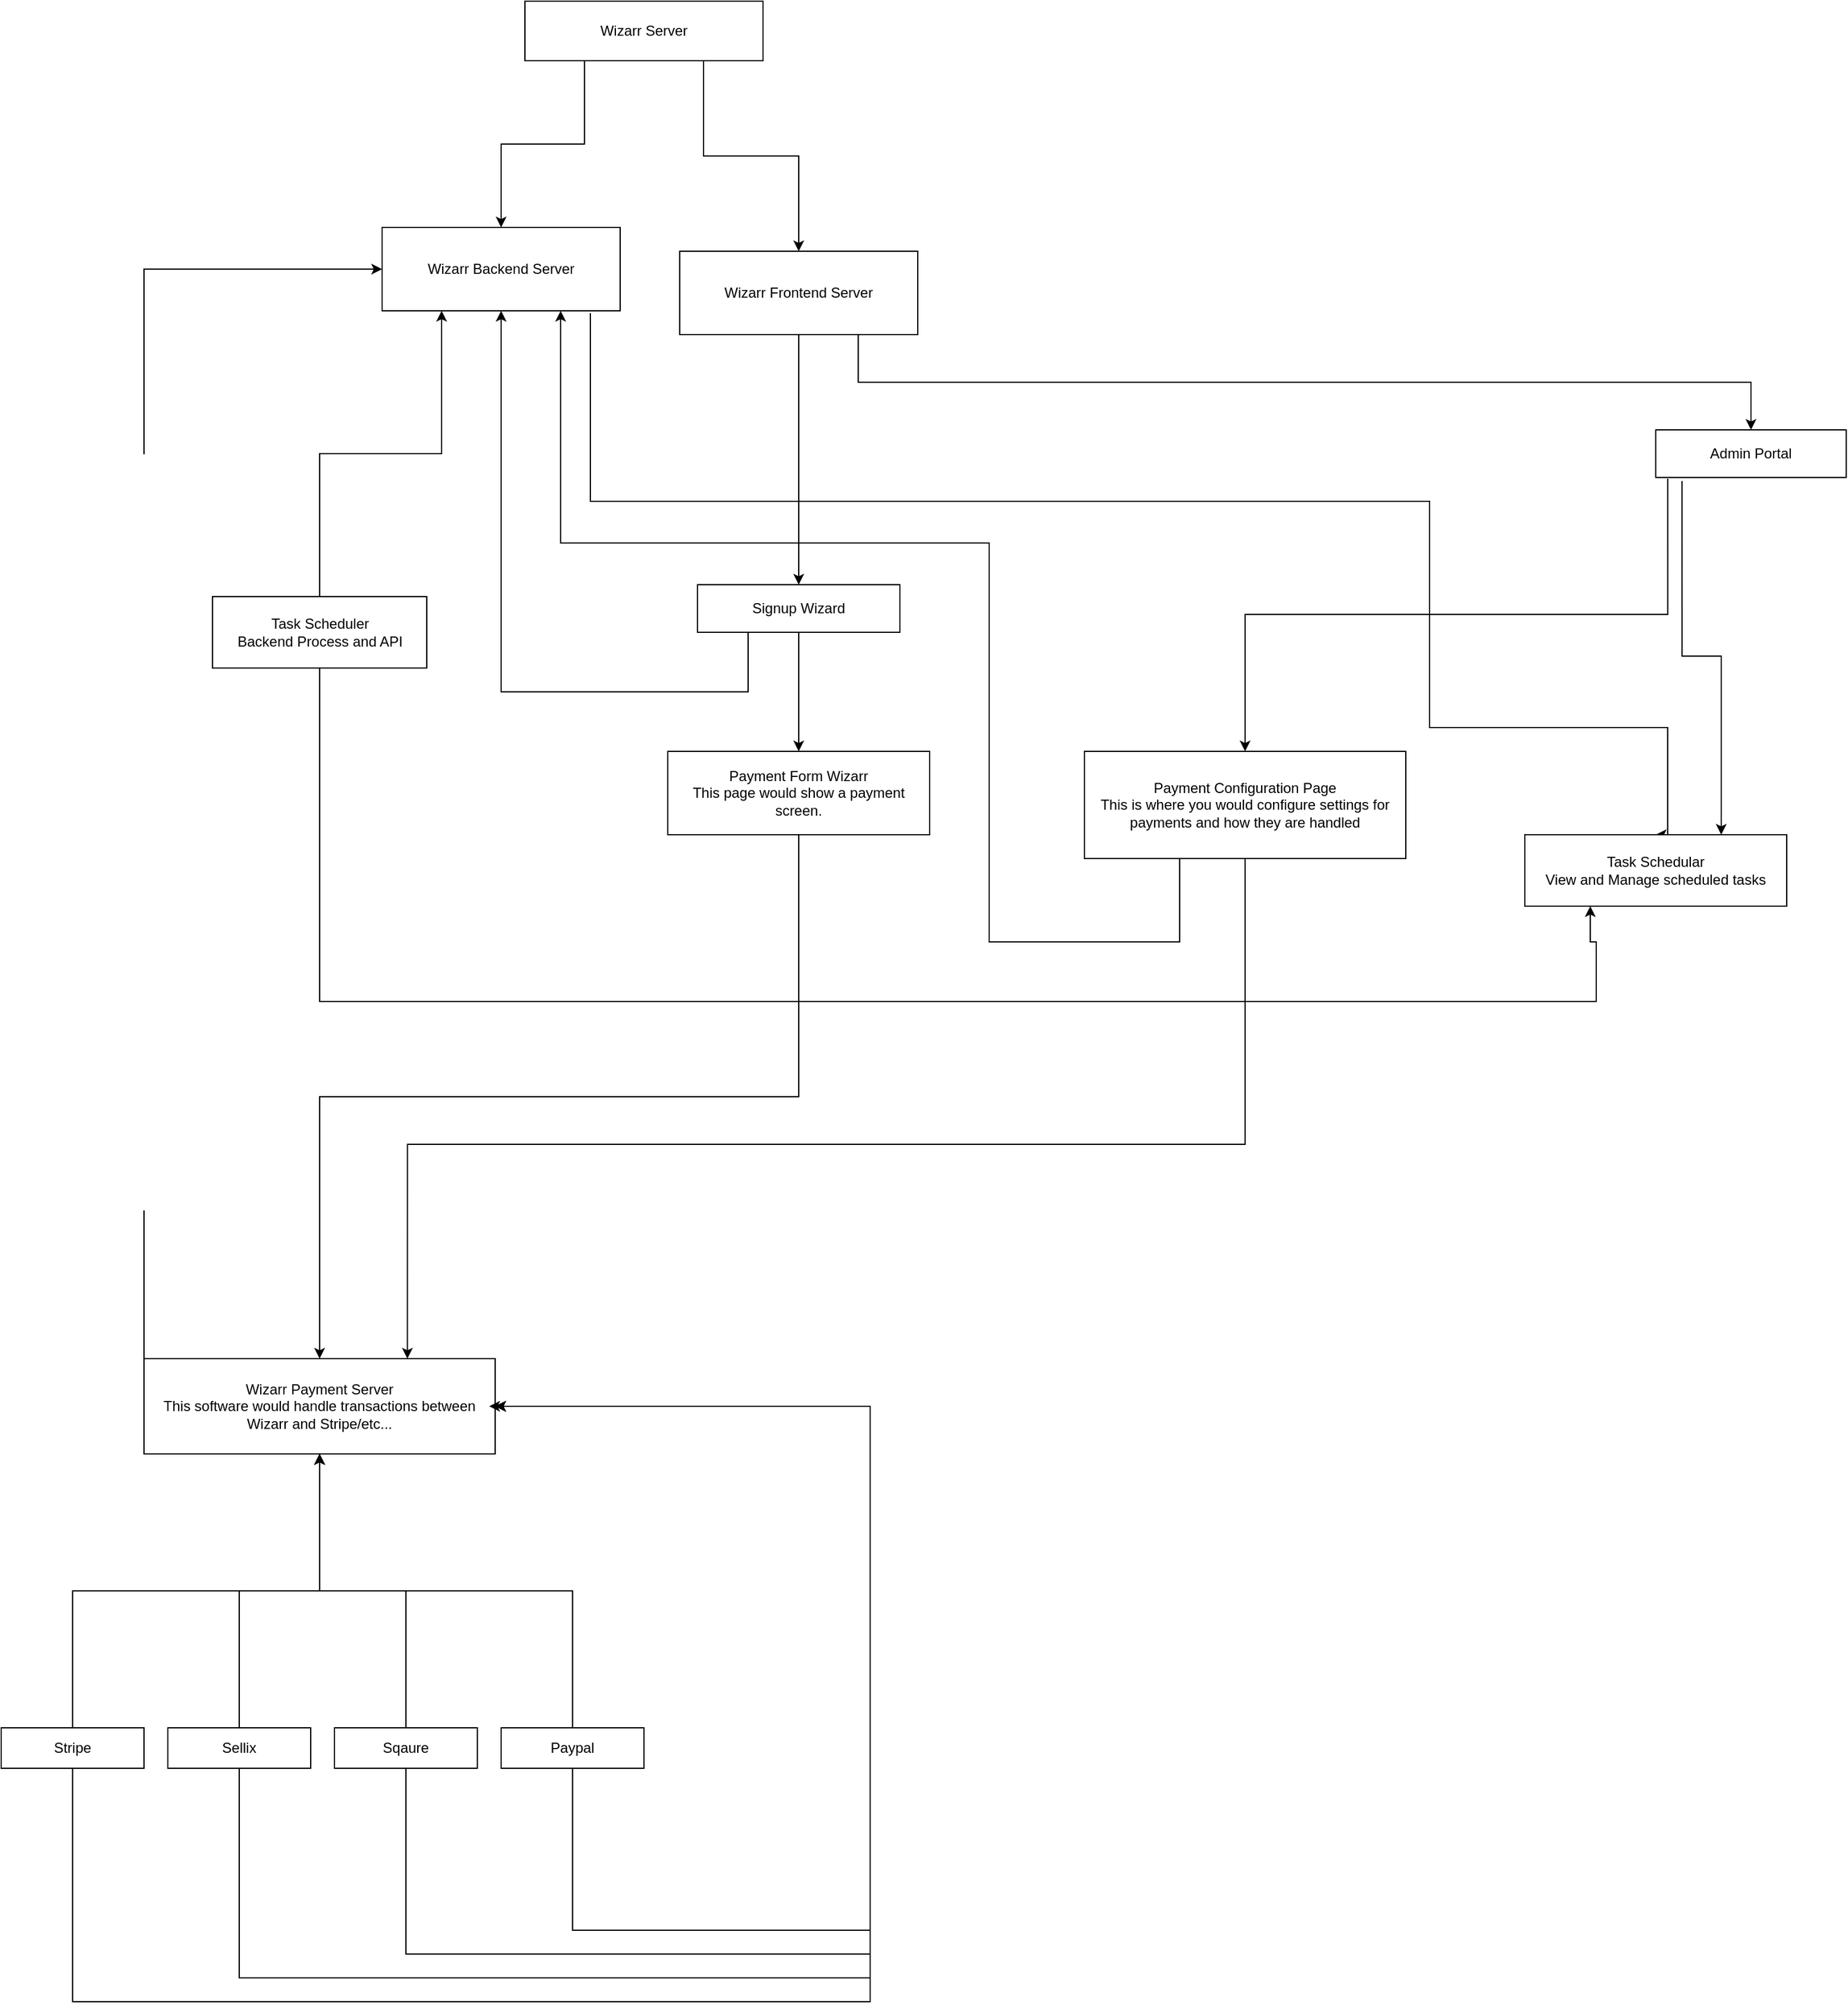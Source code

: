 <mxfile version="21.8.1" type="github">
  <diagram id="C5RBs43oDa-KdzZeNtuy" name="Page-1">
    <mxGraphModel dx="3131" dy="2325" grid="1" gridSize="10" guides="1" tooltips="1" connect="1" arrows="1" fold="1" page="1" pageScale="1" pageWidth="827" pageHeight="1169" math="0" shadow="0">
      <root>
        <mxCell id="WIyWlLk6GJQsqaUBKTNV-0" />
        <mxCell id="WIyWlLk6GJQsqaUBKTNV-1" parent="WIyWlLk6GJQsqaUBKTNV-0" />
        <mxCell id="pIVJt7jjB169_U8zp-Aa-2" style="edgeStyle=orthogonalEdgeStyle;rounded=0;orthogonalLoop=1;jettySize=auto;html=1;exitX=0.5;exitY=1;exitDx=0;exitDy=0;entryX=0.5;entryY=0;entryDx=0;entryDy=0;" parent="WIyWlLk6GJQsqaUBKTNV-1" source="pIVJt7jjB169_U8zp-Aa-0" target="pIVJt7jjB169_U8zp-Aa-1" edge="1">
          <mxGeometry relative="1" as="geometry" />
        </mxCell>
        <mxCell id="pIVJt7jjB169_U8zp-Aa-0" value="Payment Form Wizarr&lt;br&gt;This page would show a payment screen." style="rounded=0;whiteSpace=wrap;html=1;" parent="WIyWlLk6GJQsqaUBKTNV-1" vertex="1">
          <mxGeometry x="270" y="60" width="220" height="70" as="geometry" />
        </mxCell>
        <mxCell id="pIVJt7jjB169_U8zp-Aa-23" style="edgeStyle=orthogonalEdgeStyle;rounded=0;orthogonalLoop=1;jettySize=auto;html=1;exitX=0;exitY=0.5;exitDx=0;exitDy=0;entryX=0;entryY=0.5;entryDx=0;entryDy=0;" parent="WIyWlLk6GJQsqaUBKTNV-1" source="pIVJt7jjB169_U8zp-Aa-1" target="pIVJt7jjB169_U8zp-Aa-22" edge="1">
          <mxGeometry relative="1" as="geometry">
            <Array as="points">
              <mxPoint x="-170" y="340" />
              <mxPoint x="-170" y="-325" />
            </Array>
          </mxGeometry>
        </mxCell>
        <mxCell id="pIVJt7jjB169_U8zp-Aa-1" value="Wizarr Payment Server&lt;br&gt;This software would handle transactions between Wizarr and Stripe/etc..." style="rounded=0;whiteSpace=wrap;html=1;" parent="WIyWlLk6GJQsqaUBKTNV-1" vertex="1">
          <mxGeometry x="-170" y="570" width="295" height="80" as="geometry" />
        </mxCell>
        <mxCell id="pIVJt7jjB169_U8zp-Aa-7" style="edgeStyle=orthogonalEdgeStyle;rounded=0;orthogonalLoop=1;jettySize=auto;html=1;exitX=0.5;exitY=0;exitDx=0;exitDy=0;entryX=0.5;entryY=1;entryDx=0;entryDy=0;" parent="WIyWlLk6GJQsqaUBKTNV-1" source="pIVJt7jjB169_U8zp-Aa-3" target="pIVJt7jjB169_U8zp-Aa-1" edge="1">
          <mxGeometry relative="1" as="geometry" />
        </mxCell>
        <mxCell id="pIVJt7jjB169_U8zp-Aa-29" style="edgeStyle=orthogonalEdgeStyle;rounded=0;orthogonalLoop=1;jettySize=auto;html=1;exitX=0.5;exitY=1;exitDx=0;exitDy=0;entryX=1;entryY=0.5;entryDx=0;entryDy=0;" parent="WIyWlLk6GJQsqaUBKTNV-1" source="pIVJt7jjB169_U8zp-Aa-3" target="pIVJt7jjB169_U8zp-Aa-1" edge="1">
          <mxGeometry relative="1" as="geometry">
            <Array as="points">
              <mxPoint x="-230" y="1110" />
              <mxPoint x="440" y="1110" />
              <mxPoint x="440" y="610" />
            </Array>
          </mxGeometry>
        </mxCell>
        <mxCell id="pIVJt7jjB169_U8zp-Aa-3" value="Stripe" style="rounded=0;whiteSpace=wrap;html=1;" parent="WIyWlLk6GJQsqaUBKTNV-1" vertex="1">
          <mxGeometry x="-290" y="880" width="120" height="34" as="geometry" />
        </mxCell>
        <mxCell id="pIVJt7jjB169_U8zp-Aa-8" style="edgeStyle=orthogonalEdgeStyle;rounded=0;orthogonalLoop=1;jettySize=auto;html=1;exitX=0.5;exitY=0;exitDx=0;exitDy=0;" parent="WIyWlLk6GJQsqaUBKTNV-1" source="pIVJt7jjB169_U8zp-Aa-4" target="pIVJt7jjB169_U8zp-Aa-1" edge="1">
          <mxGeometry relative="1" as="geometry" />
        </mxCell>
        <mxCell id="pIVJt7jjB169_U8zp-Aa-30" style="edgeStyle=orthogonalEdgeStyle;rounded=0;orthogonalLoop=1;jettySize=auto;html=1;exitX=0.5;exitY=1;exitDx=0;exitDy=0;" parent="WIyWlLk6GJQsqaUBKTNV-1" source="pIVJt7jjB169_U8zp-Aa-4" edge="1">
          <mxGeometry relative="1" as="geometry">
            <mxPoint x="120" y="610" as="targetPoint" />
            <Array as="points">
              <mxPoint x="-90" y="1090" />
              <mxPoint x="440" y="1090" />
              <mxPoint x="440" y="610" />
            </Array>
          </mxGeometry>
        </mxCell>
        <mxCell id="pIVJt7jjB169_U8zp-Aa-4" value="Sellix" style="rounded=0;whiteSpace=wrap;html=1;" parent="WIyWlLk6GJQsqaUBKTNV-1" vertex="1">
          <mxGeometry x="-150" y="880" width="120" height="34" as="geometry" />
        </mxCell>
        <mxCell id="pIVJt7jjB169_U8zp-Aa-9" style="edgeStyle=orthogonalEdgeStyle;rounded=0;orthogonalLoop=1;jettySize=auto;html=1;exitX=0.5;exitY=0;exitDx=0;exitDy=0;" parent="WIyWlLk6GJQsqaUBKTNV-1" source="pIVJt7jjB169_U8zp-Aa-5" target="pIVJt7jjB169_U8zp-Aa-1" edge="1">
          <mxGeometry relative="1" as="geometry" />
        </mxCell>
        <mxCell id="pIVJt7jjB169_U8zp-Aa-31" style="edgeStyle=orthogonalEdgeStyle;rounded=0;orthogonalLoop=1;jettySize=auto;html=1;exitX=0.5;exitY=1;exitDx=0;exitDy=0;entryX=1;entryY=0.5;entryDx=0;entryDy=0;" parent="WIyWlLk6GJQsqaUBKTNV-1" source="pIVJt7jjB169_U8zp-Aa-5" target="pIVJt7jjB169_U8zp-Aa-1" edge="1">
          <mxGeometry relative="1" as="geometry">
            <Array as="points">
              <mxPoint x="50" y="1070" />
              <mxPoint x="440" y="1070" />
              <mxPoint x="440" y="610" />
            </Array>
          </mxGeometry>
        </mxCell>
        <mxCell id="pIVJt7jjB169_U8zp-Aa-5" value="Sqaure" style="rounded=0;whiteSpace=wrap;html=1;" parent="WIyWlLk6GJQsqaUBKTNV-1" vertex="1">
          <mxGeometry x="-10" y="880" width="120" height="34" as="geometry" />
        </mxCell>
        <mxCell id="pIVJt7jjB169_U8zp-Aa-10" style="edgeStyle=orthogonalEdgeStyle;rounded=0;orthogonalLoop=1;jettySize=auto;html=1;exitX=0.5;exitY=0;exitDx=0;exitDy=0;" parent="WIyWlLk6GJQsqaUBKTNV-1" source="pIVJt7jjB169_U8zp-Aa-6" target="pIVJt7jjB169_U8zp-Aa-1" edge="1">
          <mxGeometry relative="1" as="geometry" />
        </mxCell>
        <mxCell id="pIVJt7jjB169_U8zp-Aa-32" style="edgeStyle=orthogonalEdgeStyle;rounded=0;orthogonalLoop=1;jettySize=auto;html=1;exitX=0.5;exitY=1;exitDx=0;exitDy=0;entryX=1;entryY=0.5;entryDx=0;entryDy=0;" parent="WIyWlLk6GJQsqaUBKTNV-1" source="pIVJt7jjB169_U8zp-Aa-6" target="pIVJt7jjB169_U8zp-Aa-1" edge="1">
          <mxGeometry relative="1" as="geometry">
            <Array as="points">
              <mxPoint x="190" y="1050" />
              <mxPoint x="440" y="1050" />
              <mxPoint x="440" y="610" />
            </Array>
          </mxGeometry>
        </mxCell>
        <mxCell id="pIVJt7jjB169_U8zp-Aa-6" value="Paypal" style="rounded=0;whiteSpace=wrap;html=1;" parent="WIyWlLk6GJQsqaUBKTNV-1" vertex="1">
          <mxGeometry x="130" y="880" width="120" height="34" as="geometry" />
        </mxCell>
        <mxCell id="pIVJt7jjB169_U8zp-Aa-14" style="edgeStyle=orthogonalEdgeStyle;rounded=0;orthogonalLoop=1;jettySize=auto;html=1;exitX=0.5;exitY=1;exitDx=0;exitDy=0;" parent="WIyWlLk6GJQsqaUBKTNV-1" source="pIVJt7jjB169_U8zp-Aa-11" target="pIVJt7jjB169_U8zp-Aa-0" edge="1">
          <mxGeometry relative="1" as="geometry" />
        </mxCell>
        <mxCell id="pIVJt7jjB169_U8zp-Aa-28" style="edgeStyle=orthogonalEdgeStyle;rounded=0;orthogonalLoop=1;jettySize=auto;html=1;exitX=0.25;exitY=1;exitDx=0;exitDy=0;entryX=0.5;entryY=1;entryDx=0;entryDy=0;" parent="WIyWlLk6GJQsqaUBKTNV-1" source="pIVJt7jjB169_U8zp-Aa-11" target="pIVJt7jjB169_U8zp-Aa-22" edge="1">
          <mxGeometry relative="1" as="geometry">
            <Array as="points">
              <mxPoint x="337" y="10" />
              <mxPoint x="130" y="10" />
            </Array>
          </mxGeometry>
        </mxCell>
        <mxCell id="pIVJt7jjB169_U8zp-Aa-11" value="Signup Wizard" style="rounded=0;whiteSpace=wrap;html=1;" parent="WIyWlLk6GJQsqaUBKTNV-1" vertex="1">
          <mxGeometry x="295" y="-80" width="170" height="40" as="geometry" />
        </mxCell>
        <mxCell id="pIVJt7jjB169_U8zp-Aa-13" style="edgeStyle=orthogonalEdgeStyle;rounded=0;orthogonalLoop=1;jettySize=auto;html=1;exitX=0.5;exitY=1;exitDx=0;exitDy=0;" parent="WIyWlLk6GJQsqaUBKTNV-1" source="pIVJt7jjB169_U8zp-Aa-12" target="pIVJt7jjB169_U8zp-Aa-11" edge="1">
          <mxGeometry relative="1" as="geometry" />
        </mxCell>
        <mxCell id="pIVJt7jjB169_U8zp-Aa-19" style="edgeStyle=orthogonalEdgeStyle;rounded=0;orthogonalLoop=1;jettySize=auto;html=1;exitX=0.75;exitY=1;exitDx=0;exitDy=0;" parent="WIyWlLk6GJQsqaUBKTNV-1" source="pIVJt7jjB169_U8zp-Aa-12" target="pIVJt7jjB169_U8zp-Aa-18" edge="1">
          <mxGeometry relative="1" as="geometry" />
        </mxCell>
        <mxCell id="pIVJt7jjB169_U8zp-Aa-12" value="Wizarr Frontend Server" style="rounded=0;whiteSpace=wrap;html=1;" parent="WIyWlLk6GJQsqaUBKTNV-1" vertex="1">
          <mxGeometry x="280" y="-360" width="200" height="70" as="geometry" />
        </mxCell>
        <mxCell id="pIVJt7jjB169_U8zp-Aa-34" style="edgeStyle=orthogonalEdgeStyle;rounded=0;orthogonalLoop=1;jettySize=auto;html=1;exitX=0.063;exitY=1.025;exitDx=0;exitDy=0;exitPerimeter=0;" parent="WIyWlLk6GJQsqaUBKTNV-1" source="pIVJt7jjB169_U8zp-Aa-18" target="pIVJt7jjB169_U8zp-Aa-20" edge="1">
          <mxGeometry relative="1" as="geometry" />
        </mxCell>
        <mxCell id="pIVJt7jjB169_U8zp-Aa-45" style="edgeStyle=orthogonalEdgeStyle;rounded=0;orthogonalLoop=1;jettySize=auto;html=1;exitX=0.138;exitY=1.075;exitDx=0;exitDy=0;entryX=0.75;entryY=0;entryDx=0;entryDy=0;exitPerimeter=0;" parent="WIyWlLk6GJQsqaUBKTNV-1" source="pIVJt7jjB169_U8zp-Aa-18" target="pIVJt7jjB169_U8zp-Aa-35" edge="1">
          <mxGeometry relative="1" as="geometry" />
        </mxCell>
        <mxCell id="pIVJt7jjB169_U8zp-Aa-18" value="Admin Portal" style="rounded=0;whiteSpace=wrap;html=1;" parent="WIyWlLk6GJQsqaUBKTNV-1" vertex="1">
          <mxGeometry x="1100" y="-210" width="160" height="40" as="geometry" />
        </mxCell>
        <mxCell id="pIVJt7jjB169_U8zp-Aa-27" style="edgeStyle=orthogonalEdgeStyle;rounded=0;orthogonalLoop=1;jettySize=auto;html=1;entryX=0.75;entryY=1;entryDx=0;entryDy=0;exitX=0.5;exitY=1;exitDx=0;exitDy=0;" parent="WIyWlLk6GJQsqaUBKTNV-1" source="pIVJt7jjB169_U8zp-Aa-20" target="pIVJt7jjB169_U8zp-Aa-22" edge="1">
          <mxGeometry relative="1" as="geometry">
            <Array as="points">
              <mxPoint x="700" y="220" />
              <mxPoint x="540" y="220" />
              <mxPoint x="540" y="-115" />
              <mxPoint x="180" y="-115" />
            </Array>
          </mxGeometry>
        </mxCell>
        <mxCell id="pIVJt7jjB169_U8zp-Aa-44" style="edgeStyle=orthogonalEdgeStyle;rounded=0;orthogonalLoop=1;jettySize=auto;html=1;exitX=0.5;exitY=1;exitDx=0;exitDy=0;entryX=0.75;entryY=0;entryDx=0;entryDy=0;" parent="WIyWlLk6GJQsqaUBKTNV-1" source="pIVJt7jjB169_U8zp-Aa-20" target="pIVJt7jjB169_U8zp-Aa-1" edge="1">
          <mxGeometry relative="1" as="geometry">
            <Array as="points">
              <mxPoint x="755" y="390" />
              <mxPoint x="51" y="390" />
            </Array>
          </mxGeometry>
        </mxCell>
        <mxCell id="pIVJt7jjB169_U8zp-Aa-20" value="Payment Configuration Page&lt;br&gt;This is where you would configure settings for payments and how they are handled" style="rounded=0;whiteSpace=wrap;html=1;" parent="WIyWlLk6GJQsqaUBKTNV-1" vertex="1">
          <mxGeometry x="620" y="60" width="270" height="90" as="geometry" />
        </mxCell>
        <mxCell id="pIVJt7jjB169_U8zp-Aa-39" style="edgeStyle=orthogonalEdgeStyle;rounded=0;orthogonalLoop=1;jettySize=auto;html=1;exitX=0.875;exitY=1.029;exitDx=0;exitDy=0;entryX=0.5;entryY=0;entryDx=0;entryDy=0;exitPerimeter=0;" parent="WIyWlLk6GJQsqaUBKTNV-1" source="pIVJt7jjB169_U8zp-Aa-22" target="pIVJt7jjB169_U8zp-Aa-35" edge="1">
          <mxGeometry relative="1" as="geometry">
            <Array as="points">
              <mxPoint x="205" y="-150" />
              <mxPoint x="910" y="-150" />
              <mxPoint x="910" y="40" />
              <mxPoint x="1110" y="40" />
            </Array>
          </mxGeometry>
        </mxCell>
        <mxCell id="pIVJt7jjB169_U8zp-Aa-22" value="Wizarr Backend Server" style="rounded=0;whiteSpace=wrap;html=1;" parent="WIyWlLk6GJQsqaUBKTNV-1" vertex="1">
          <mxGeometry x="30" y="-380" width="200" height="70" as="geometry" />
        </mxCell>
        <mxCell id="pIVJt7jjB169_U8zp-Aa-25" style="edgeStyle=orthogonalEdgeStyle;rounded=0;orthogonalLoop=1;jettySize=auto;html=1;exitX=0.25;exitY=1;exitDx=0;exitDy=0;entryX=0.5;entryY=0;entryDx=0;entryDy=0;" parent="WIyWlLk6GJQsqaUBKTNV-1" source="pIVJt7jjB169_U8zp-Aa-24" target="pIVJt7jjB169_U8zp-Aa-22" edge="1">
          <mxGeometry relative="1" as="geometry" />
        </mxCell>
        <mxCell id="pIVJt7jjB169_U8zp-Aa-26" style="edgeStyle=orthogonalEdgeStyle;rounded=0;orthogonalLoop=1;jettySize=auto;html=1;exitX=0.75;exitY=1;exitDx=0;exitDy=0;" parent="WIyWlLk6GJQsqaUBKTNV-1" source="pIVJt7jjB169_U8zp-Aa-24" target="pIVJt7jjB169_U8zp-Aa-12" edge="1">
          <mxGeometry relative="1" as="geometry" />
        </mxCell>
        <mxCell id="pIVJt7jjB169_U8zp-Aa-24" value="Wizarr Server" style="rounded=0;whiteSpace=wrap;html=1;" parent="WIyWlLk6GJQsqaUBKTNV-1" vertex="1">
          <mxGeometry x="150" y="-570" width="200" height="50" as="geometry" />
        </mxCell>
        <mxCell id="pIVJt7jjB169_U8zp-Aa-35" value="Task Schedular&lt;br&gt;View and Manage scheduled tasks" style="rounded=0;whiteSpace=wrap;html=1;" parent="WIyWlLk6GJQsqaUBKTNV-1" vertex="1">
          <mxGeometry x="990" y="130" width="220" height="60" as="geometry" />
        </mxCell>
        <mxCell id="pIVJt7jjB169_U8zp-Aa-37" style="edgeStyle=orthogonalEdgeStyle;rounded=0;orthogonalLoop=1;jettySize=auto;html=1;exitX=0.5;exitY=0;exitDx=0;exitDy=0;entryX=0.25;entryY=1;entryDx=0;entryDy=0;" parent="WIyWlLk6GJQsqaUBKTNV-1" source="pIVJt7jjB169_U8zp-Aa-36" target="pIVJt7jjB169_U8zp-Aa-22" edge="1">
          <mxGeometry relative="1" as="geometry" />
        </mxCell>
        <mxCell id="pIVJt7jjB169_U8zp-Aa-38" style="edgeStyle=orthogonalEdgeStyle;rounded=0;orthogonalLoop=1;jettySize=auto;html=1;exitX=0.5;exitY=1;exitDx=0;exitDy=0;entryX=0.25;entryY=1;entryDx=0;entryDy=0;" parent="WIyWlLk6GJQsqaUBKTNV-1" source="pIVJt7jjB169_U8zp-Aa-36" target="pIVJt7jjB169_U8zp-Aa-35" edge="1">
          <mxGeometry relative="1" as="geometry">
            <Array as="points">
              <mxPoint x="-22" y="270" />
              <mxPoint x="1050" y="270" />
              <mxPoint x="1050" y="220" />
            </Array>
          </mxGeometry>
        </mxCell>
        <mxCell id="pIVJt7jjB169_U8zp-Aa-36" value="Task Scheduler&lt;br&gt;Backend Process and API" style="rounded=0;whiteSpace=wrap;html=1;" parent="WIyWlLk6GJQsqaUBKTNV-1" vertex="1">
          <mxGeometry x="-112.5" y="-70" width="180" height="60" as="geometry" />
        </mxCell>
      </root>
    </mxGraphModel>
  </diagram>
</mxfile>
